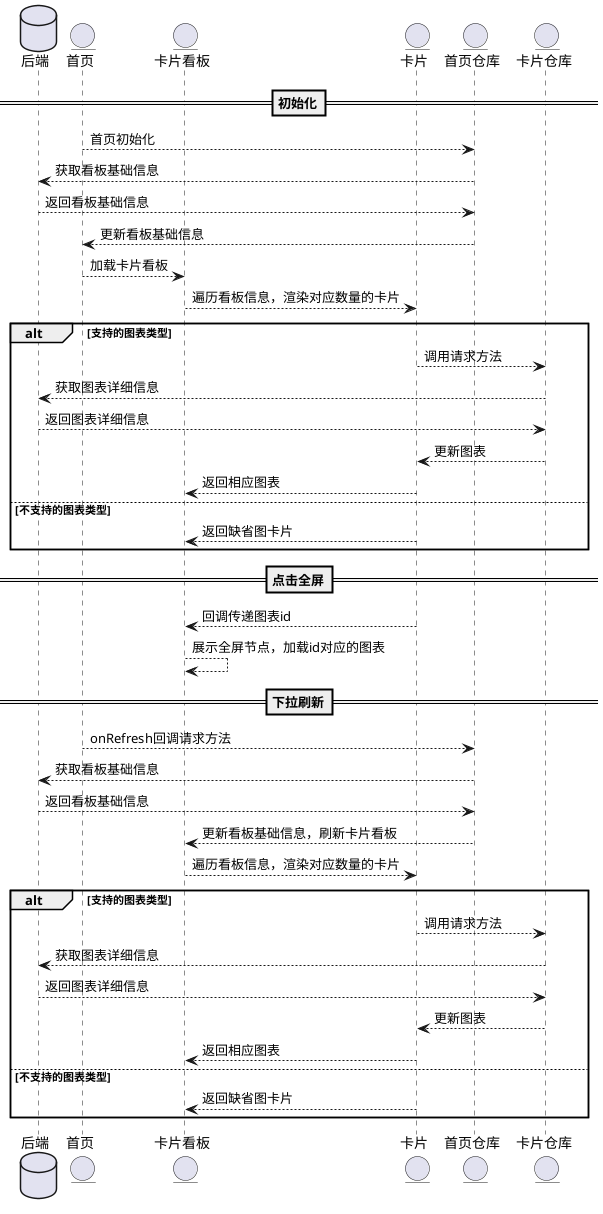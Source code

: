 @startuml pageInter

database 后端                   as Be
entity 首页                     as Home
entity 卡片看板                 as CardDashboard
entity 卡片                     as kapian
entity 首页仓库                 as HomeStore
entity 卡片仓库                 as CardStore

==初始化==

Home --> HomeStore: 首页初始化
HomeStore --> Be: 获取看板基础信息
Be --> HomeStore: 返回看板基础信息
HomeStore --> Home: 更新看板基础信息
Home --> CardDashboard: 加载卡片看板
CardDashboard --> kapian: 遍历看板信息，渲染对应数量的卡片
alt 支持的图表类型
  kapian --> CardStore: 调用请求方法
  CardStore --> Be: 获取图表详细信息
  Be --> CardStore: 返回图表详细信息
  CardStore --> kapian: 更新图表
  kapian --> CardDashboard: 返回相应图表
else 不支持的图表类型
  kapian --> CardDashboard: 返回缺省图卡片
end

==点击全屏==
kapian --> CardDashboard: 回调传递图表id
CardDashboard --> CardDashboard: 展示全屏节点，加载id对应的图表
==下拉刷新==
Home --> HomeStore: onRefresh回调请求方法
HomeStore --> Be: 获取看板基础信息
Be --> HomeStore: 返回看板基础信息
HomeStore --> CardDashboard: 更新看板基础信息，刷新卡片看板
CardDashboard --> kapian: 遍历看板信息，渲染对应数量的卡片
alt 支持的图表类型
  kapian --> CardStore: 调用请求方法
  CardStore --> Be: 获取图表详细信息
  Be --> CardStore: 返回图表详细信息
  CardStore --> kapian: 更新图表
  kapian --> CardDashboard: 返回相应图表
else 不支持的图表类型
  kapian --> CardDashboard: 返回缺省图卡片
end

@enduml

